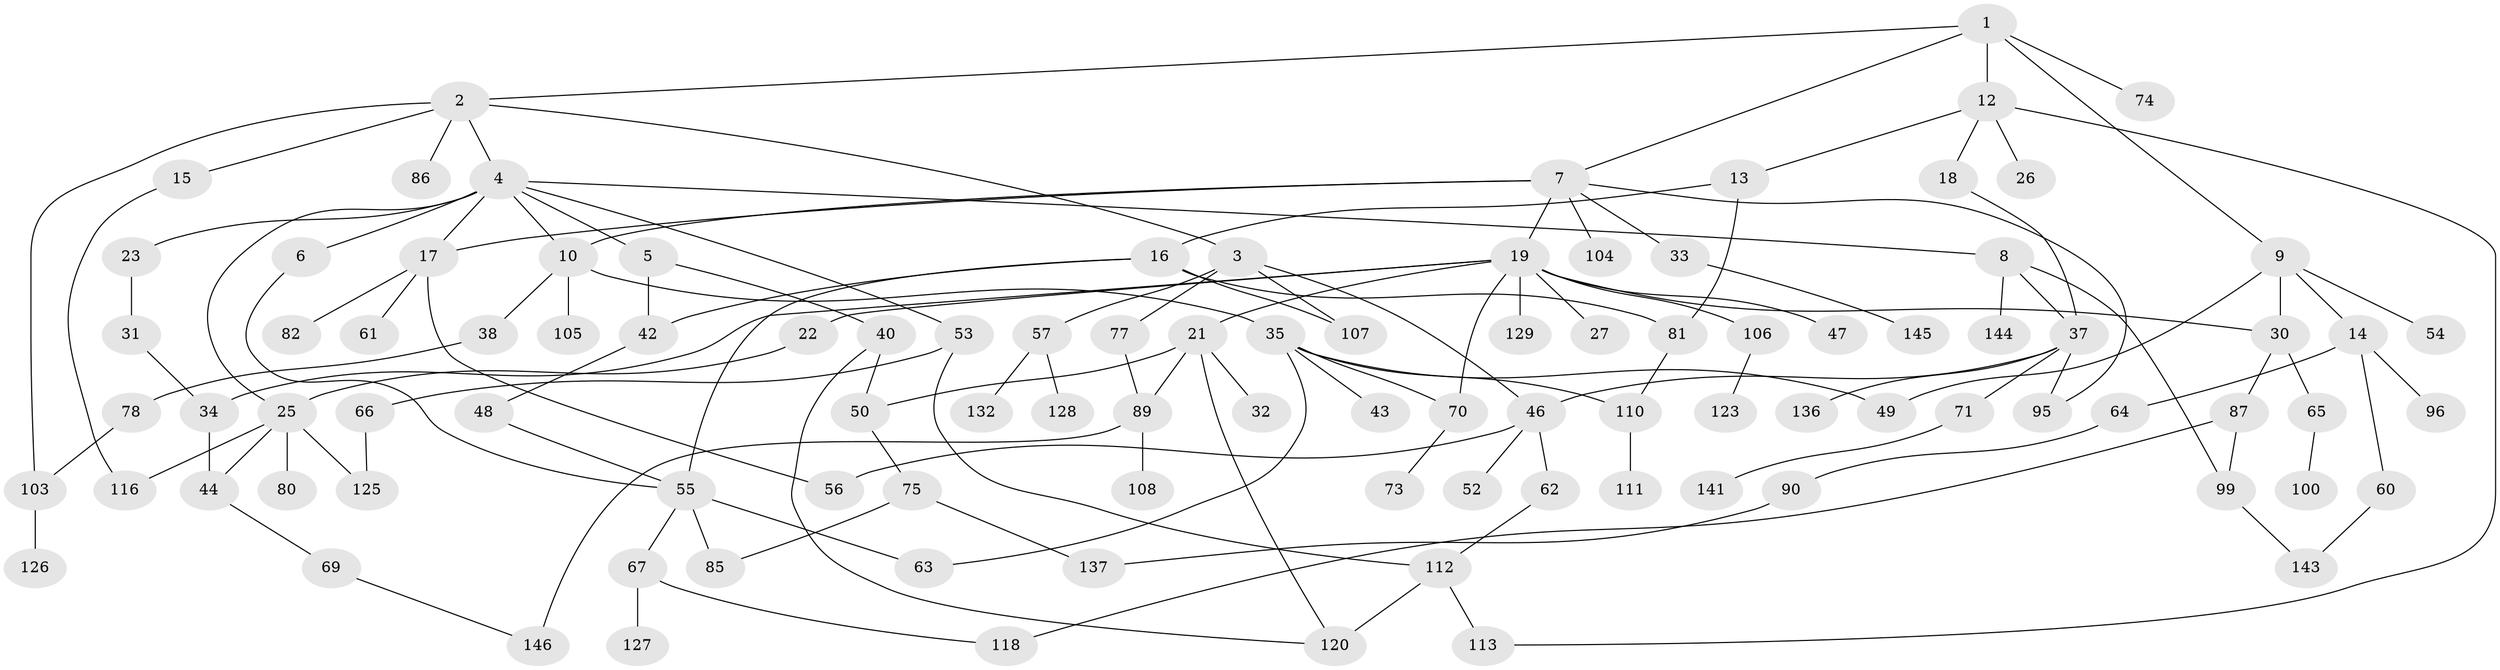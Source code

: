 // original degree distribution, {5: 0.061224489795918366, 7: 0.02040816326530612, 9: 0.013605442176870748, 3: 0.17687074829931973, 2: 0.3741496598639456, 4: 0.06802721088435375, 6: 0.013605442176870748, 1: 0.272108843537415}
// Generated by graph-tools (version 1.1) at 2025/10/02/27/25 16:10:51]
// undirected, 102 vertices, 135 edges
graph export_dot {
graph [start="1"]
  node [color=gray90,style=filled];
  1 [super="+24"];
  2 [super="+39"];
  3 [super="+36"];
  4 [super="+41"];
  5 [super="+28"];
  6;
  7 [super="+11"];
  8;
  9 [super="+29"];
  10;
  12 [super="+68"];
  13 [super="+117"];
  14 [super="+94"];
  15 [super="+109"];
  16 [super="+58"];
  17 [super="+72"];
  18;
  19 [super="+20"];
  21 [super="+92"];
  22;
  23 [super="+79"];
  25 [super="+51"];
  26;
  27;
  30 [super="+133"];
  31;
  32 [super="+142"];
  33 [super="+130"];
  34 [super="+45"];
  35 [super="+83"];
  37 [super="+119"];
  38;
  40 [super="+84"];
  42 [super="+101"];
  43 [super="+91"];
  44;
  46 [super="+88"];
  47;
  48;
  49 [super="+97"];
  50 [super="+140"];
  52 [super="+124"];
  53;
  54;
  55 [super="+59"];
  56;
  57 [super="+76"];
  60;
  61;
  62 [super="+138"];
  63;
  64;
  65;
  66;
  67 [super="+102"];
  69;
  70 [super="+122"];
  71;
  73;
  74;
  75 [super="+134"];
  77;
  78;
  80;
  81;
  82;
  85;
  86;
  87;
  89 [super="+93"];
  90;
  95 [super="+98"];
  96;
  99 [super="+135"];
  100;
  103 [super="+147"];
  104;
  105;
  106 [super="+115"];
  107 [super="+114"];
  108;
  110 [super="+131"];
  111;
  112 [super="+121"];
  113;
  116;
  118;
  120;
  123;
  125;
  126;
  127;
  128;
  129;
  132 [super="+139"];
  136;
  137;
  141;
  143;
  144;
  145;
  146;
  1 -- 2;
  1 -- 7;
  1 -- 9;
  1 -- 12;
  1 -- 74;
  2 -- 3;
  2 -- 4;
  2 -- 15;
  2 -- 86;
  2 -- 103;
  3 -- 57;
  3 -- 77;
  3 -- 107;
  3 -- 46;
  4 -- 5;
  4 -- 6;
  4 -- 8;
  4 -- 23;
  4 -- 25;
  4 -- 53;
  4 -- 10;
  4 -- 17;
  5 -- 42;
  5 -- 40;
  6 -- 55;
  7 -- 10;
  7 -- 17;
  7 -- 33;
  7 -- 104;
  7 -- 19 [weight=2];
  7 -- 95;
  8 -- 37;
  8 -- 144;
  8 -- 99;
  9 -- 14;
  9 -- 30 [weight=2];
  9 -- 49;
  9 -- 54;
  10 -- 35;
  10 -- 38;
  10 -- 105;
  12 -- 13;
  12 -- 18;
  12 -- 26;
  12 -- 113;
  13 -- 16;
  13 -- 81;
  14 -- 60;
  14 -- 64;
  14 -- 96;
  15 -- 116;
  16 -- 81;
  16 -- 107;
  16 -- 42;
  16 -- 55;
  17 -- 61;
  17 -- 82;
  17 -- 56;
  18 -- 37;
  19 -- 47;
  19 -- 70;
  19 -- 129;
  19 -- 34;
  19 -- 106;
  19 -- 21;
  19 -- 22;
  19 -- 27;
  19 -- 30;
  21 -- 32;
  21 -- 50;
  21 -- 89;
  21 -- 120;
  22 -- 25;
  23 -- 31;
  25 -- 44;
  25 -- 80;
  25 -- 116;
  25 -- 125;
  30 -- 65;
  30 -- 87;
  31 -- 34;
  33 -- 145;
  34 -- 44;
  35 -- 43;
  35 -- 49;
  35 -- 63;
  35 -- 70;
  35 -- 110;
  37 -- 71;
  37 -- 95;
  37 -- 136;
  37 -- 46;
  38 -- 78;
  40 -- 120;
  40 -- 50;
  42 -- 48;
  44 -- 69;
  46 -- 52;
  46 -- 56;
  46 -- 62;
  48 -- 55;
  50 -- 75;
  53 -- 66;
  53 -- 112;
  55 -- 63;
  55 -- 67;
  55 -- 85;
  57 -- 128;
  57 -- 132;
  60 -- 143;
  62 -- 112;
  64 -- 90;
  65 -- 100;
  66 -- 125;
  67 -- 118;
  67 -- 127;
  69 -- 146;
  70 -- 73;
  71 -- 141;
  75 -- 137;
  75 -- 85;
  77 -- 89;
  78 -- 103;
  81 -- 110;
  87 -- 99;
  87 -- 118;
  89 -- 146;
  89 -- 108;
  90 -- 137;
  99 -- 143;
  103 -- 126;
  106 -- 123;
  110 -- 111;
  112 -- 120;
  112 -- 113;
}
